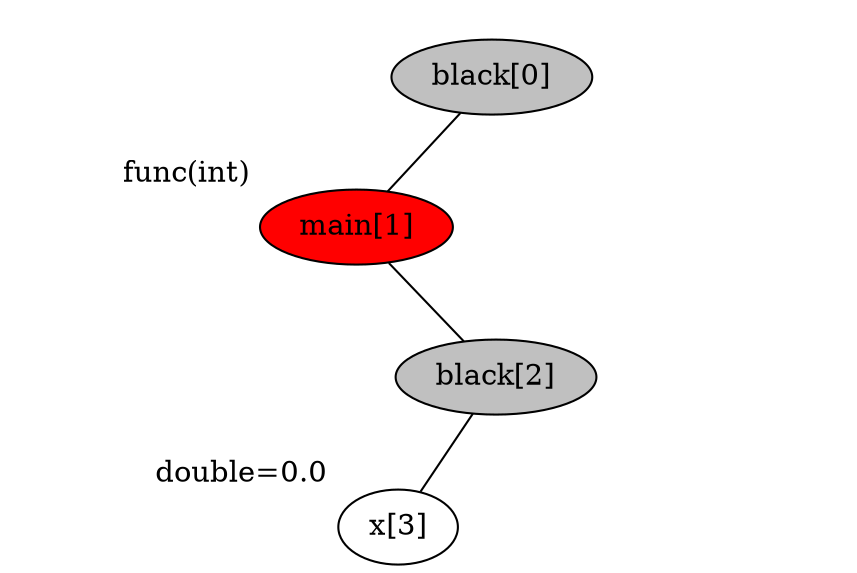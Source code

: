 graph binary {
	dpi="400";
	v0[style=filled, fillcolor=grey]
	v0[label="black[0]"]
	v0[xlabel=" "]
	v0 -- v1
	v0center [style=invis, width=0, label=""];
	v0 -- v0center [style=invis];
	v0notVisibleR [style=invis]
	v0 -- v0notVisibleR [style=invis];
	{
		rank=same v1 -- v0center  -- v0notVisibleR  [style=invis] 
	}
	v1[label="main[1]"]
	v1[style=filled, fillcolor=red]
	v1[xlabel="func(int) "]
	v1notVisibleL [style=invis]
	v1 -- v1notVisibleL [style=invis];
	v1center [style=invis, width=0, label=""];
	v1 -- v1center [style=invis];
	v1 -- v2	{
		rank=same v1notVisibleL -- v1center  -- v2 [style=invis] 
	}
	v2[style=filled, fillcolor=grey]
	v2[label="black[2]"]
	v2[xlabel=" "]
	v2 -- v3
	v2center [style=invis, width=0, label=""];
	v2 -- v2center [style=invis];
	v2notVisibleR [style=invis]
	v2 -- v2notVisibleR [style=invis];
	{
		rank=same v3 -- v2center  -- v2notVisibleR  [style=invis] 
	}
	v3[label="x[3]"]
	v3[xlabel="double=0.0 "]

}
